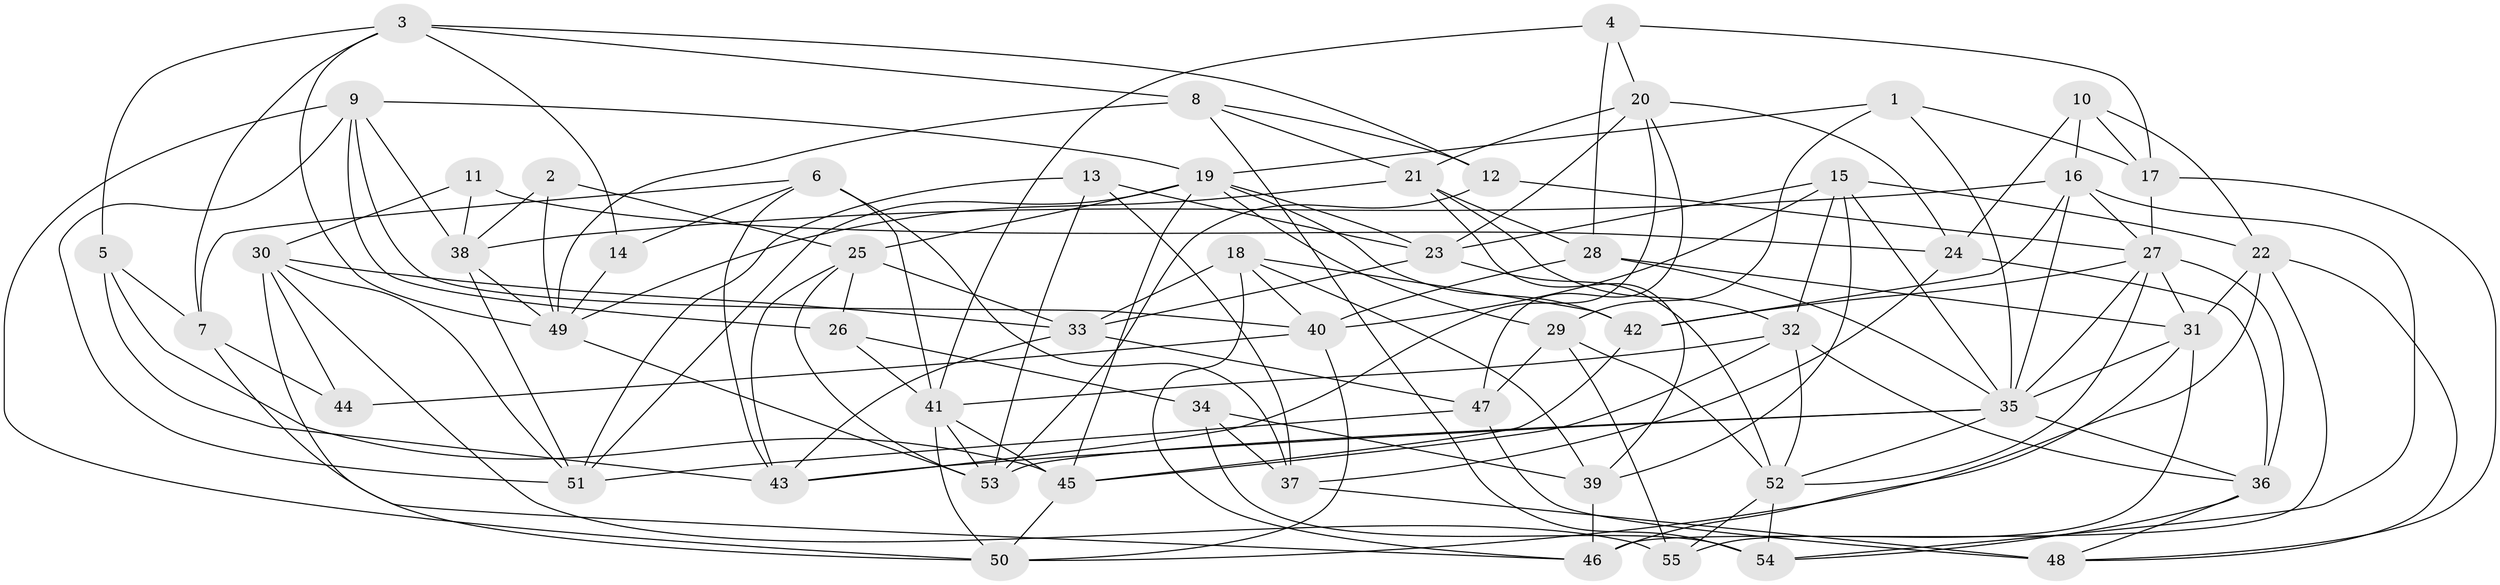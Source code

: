 // original degree distribution, {4: 1.0}
// Generated by graph-tools (version 1.1) at 2025/03/03/09/25 03:03:02]
// undirected, 55 vertices, 148 edges
graph export_dot {
graph [start="1"]
  node [color=gray90,style=filled];
  1;
  2;
  3;
  4;
  5;
  6;
  7;
  8;
  9;
  10;
  11;
  12;
  13;
  14;
  15;
  16;
  17;
  18;
  19;
  20;
  21;
  22;
  23;
  24;
  25;
  26;
  27;
  28;
  29;
  30;
  31;
  32;
  33;
  34;
  35;
  36;
  37;
  38;
  39;
  40;
  41;
  42;
  43;
  44;
  45;
  46;
  47;
  48;
  49;
  50;
  51;
  52;
  53;
  54;
  55;
  1 -- 17 [weight=1.0];
  1 -- 19 [weight=1.0];
  1 -- 29 [weight=1.0];
  1 -- 35 [weight=1.0];
  2 -- 25 [weight=1.0];
  2 -- 38 [weight=1.0];
  2 -- 49 [weight=2.0];
  3 -- 5 [weight=1.0];
  3 -- 7 [weight=1.0];
  3 -- 8 [weight=1.0];
  3 -- 12 [weight=1.0];
  3 -- 14 [weight=1.0];
  3 -- 49 [weight=1.0];
  4 -- 17 [weight=2.0];
  4 -- 20 [weight=1.0];
  4 -- 28 [weight=2.0];
  4 -- 41 [weight=1.0];
  5 -- 7 [weight=1.0];
  5 -- 43 [weight=1.0];
  5 -- 45 [weight=1.0];
  6 -- 7 [weight=1.0];
  6 -- 14 [weight=1.0];
  6 -- 37 [weight=1.0];
  6 -- 41 [weight=2.0];
  6 -- 43 [weight=1.0];
  7 -- 44 [weight=2.0];
  7 -- 46 [weight=1.0];
  8 -- 12 [weight=1.0];
  8 -- 21 [weight=1.0];
  8 -- 49 [weight=2.0];
  8 -- 54 [weight=1.0];
  9 -- 19 [weight=1.0];
  9 -- 26 [weight=1.0];
  9 -- 38 [weight=1.0];
  9 -- 40 [weight=1.0];
  9 -- 50 [weight=1.0];
  9 -- 51 [weight=1.0];
  10 -- 16 [weight=1.0];
  10 -- 17 [weight=1.0];
  10 -- 22 [weight=1.0];
  10 -- 24 [weight=1.0];
  11 -- 24 [weight=2.0];
  11 -- 30 [weight=1.0];
  11 -- 38 [weight=1.0];
  12 -- 27 [weight=1.0];
  12 -- 53 [weight=1.0];
  13 -- 23 [weight=1.0];
  13 -- 37 [weight=1.0];
  13 -- 51 [weight=1.0];
  13 -- 53 [weight=1.0];
  14 -- 49 [weight=2.0];
  15 -- 22 [weight=1.0];
  15 -- 23 [weight=1.0];
  15 -- 32 [weight=1.0];
  15 -- 35 [weight=1.0];
  15 -- 39 [weight=1.0];
  15 -- 40 [weight=1.0];
  16 -- 27 [weight=1.0];
  16 -- 35 [weight=1.0];
  16 -- 38 [weight=1.0];
  16 -- 42 [weight=1.0];
  16 -- 54 [weight=1.0];
  17 -- 27 [weight=1.0];
  17 -- 48 [weight=1.0];
  18 -- 33 [weight=1.0];
  18 -- 39 [weight=1.0];
  18 -- 40 [weight=1.0];
  18 -- 42 [weight=2.0];
  18 -- 46 [weight=1.0];
  19 -- 23 [weight=1.0];
  19 -- 25 [weight=1.0];
  19 -- 29 [weight=1.0];
  19 -- 42 [weight=1.0];
  19 -- 45 [weight=1.0];
  19 -- 51 [weight=1.0];
  20 -- 21 [weight=1.0];
  20 -- 23 [weight=1.0];
  20 -- 24 [weight=1.0];
  20 -- 43 [weight=1.0];
  20 -- 47 [weight=1.0];
  21 -- 28 [weight=1.0];
  21 -- 32 [weight=1.0];
  21 -- 39 [weight=1.0];
  21 -- 49 [weight=1.0];
  22 -- 31 [weight=1.0];
  22 -- 46 [weight=1.0];
  22 -- 48 [weight=1.0];
  22 -- 50 [weight=1.0];
  23 -- 33 [weight=1.0];
  23 -- 52 [weight=1.0];
  24 -- 36 [weight=1.0];
  24 -- 37 [weight=1.0];
  25 -- 26 [weight=1.0];
  25 -- 33 [weight=1.0];
  25 -- 43 [weight=1.0];
  25 -- 53 [weight=1.0];
  26 -- 34 [weight=1.0];
  26 -- 41 [weight=1.0];
  27 -- 31 [weight=1.0];
  27 -- 35 [weight=1.0];
  27 -- 36 [weight=1.0];
  27 -- 42 [weight=1.0];
  27 -- 52 [weight=1.0];
  28 -- 31 [weight=1.0];
  28 -- 35 [weight=1.0];
  28 -- 40 [weight=1.0];
  29 -- 47 [weight=1.0];
  29 -- 52 [weight=2.0];
  29 -- 55 [weight=1.0];
  30 -- 33 [weight=1.0];
  30 -- 44 [weight=1.0];
  30 -- 50 [weight=1.0];
  30 -- 51 [weight=1.0];
  30 -- 55 [weight=1.0];
  31 -- 35 [weight=1.0];
  31 -- 46 [weight=1.0];
  31 -- 55 [weight=1.0];
  32 -- 36 [weight=1.0];
  32 -- 41 [weight=1.0];
  32 -- 45 [weight=1.0];
  32 -- 52 [weight=1.0];
  33 -- 43 [weight=1.0];
  33 -- 47 [weight=1.0];
  34 -- 37 [weight=2.0];
  34 -- 39 [weight=1.0];
  34 -- 54 [weight=2.0];
  35 -- 36 [weight=1.0];
  35 -- 43 [weight=1.0];
  35 -- 52 [weight=1.0];
  35 -- 53 [weight=1.0];
  36 -- 48 [weight=1.0];
  36 -- 54 [weight=1.0];
  37 -- 48 [weight=1.0];
  38 -- 49 [weight=1.0];
  38 -- 51 [weight=1.0];
  39 -- 46 [weight=2.0];
  40 -- 44 [weight=1.0];
  40 -- 50 [weight=1.0];
  41 -- 45 [weight=1.0];
  41 -- 50 [weight=1.0];
  41 -- 53 [weight=1.0];
  42 -- 45 [weight=1.0];
  45 -- 50 [weight=1.0];
  47 -- 48 [weight=2.0];
  47 -- 51 [weight=1.0];
  49 -- 53 [weight=1.0];
  52 -- 54 [weight=1.0];
  52 -- 55 [weight=1.0];
}
